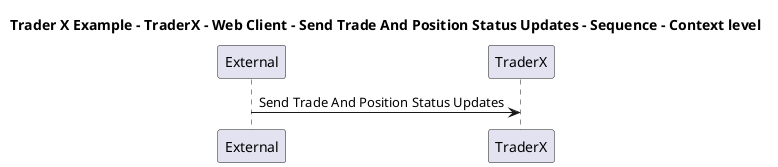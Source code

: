 @startuml

title Trader X Example - TraderX - Web Client - Send Trade And Position Status Updates - Sequence - Context level

participant "External" as C4InterFlow.SoftwareSystems.ExternalSystem
participant "TraderX" as TraderXExample.SoftwareSystems.TraderX

C4InterFlow.SoftwareSystems.ExternalSystem -> TraderXExample.SoftwareSystems.TraderX : Send Trade And Position Status Updates


@enduml
